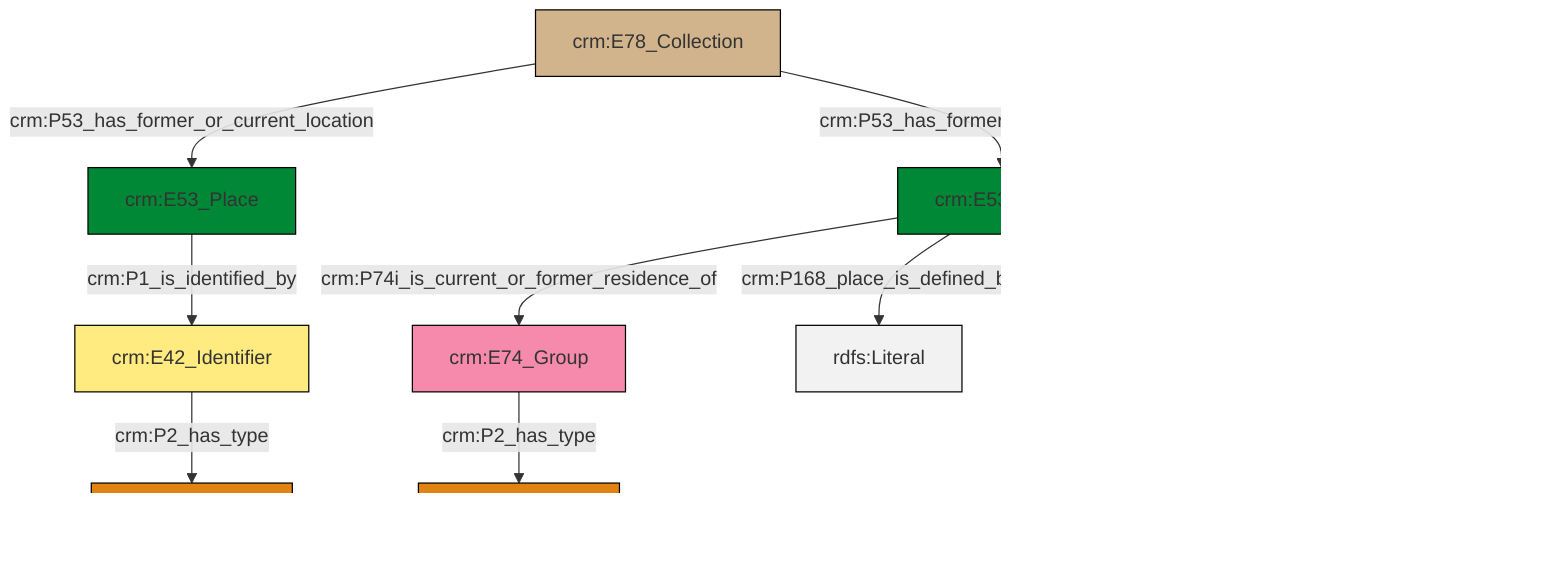 graph TD
classDef Literal fill:#f2f2f2,stroke:#000000;
classDef CRM_Entity fill:#FFFFFF,stroke:#000000;
classDef Temporal_Entity fill:#00C9E6, stroke:#000000;
classDef Type fill:#E18312, stroke:#000000;
classDef Time-Span fill:#2C9C91, stroke:#000000;
classDef Appellation fill:#FFEB7F, stroke:#000000;
classDef Place fill:#008836, stroke:#000000;
classDef Persistent_Item fill:#B266B2, stroke:#000000;
classDef Conceptual_Object fill:#FFD700, stroke:#000000;
classDef Physical_Thing fill:#D2B48C, stroke:#000000;
classDef Actor fill:#f58aad, stroke:#000000;
classDef PC_Classes fill:#4ce600, stroke:#000000;
classDef Multi fill:#cccccc,stroke:#000000;

6["crm:E53_Place"]:::Place -->|crm:P74i_is_current_or_former_residence_of| 7["crm:E74_Group"]:::Actor
6["crm:E53_Place"]:::Place -->|crm:P168_place_is_defined_by| 11[rdfs:Literal]:::Literal
6["crm:E53_Place"]:::Place -->|crm:P2_has_type| 0["crm:E55_Type"]:::Type
12["crm:E41_Appellation"]:::Appellation -->|crm:P2_has_type| 13["crm:E55_Type"]:::Type
8["crm:E78_Collection"]:::Physical_Thing -->|crm:P53_has_former_or_current_location| 2["crm:E53_Place"]:::Place
15["crm:E42_Identifier"]:::Appellation -->|crm:P2_has_type| 18["crm:E55_Type"]:::Type
8["crm:E78_Collection"]:::Physical_Thing -->|crm:P53_has_former_or_current_location| 6["crm:E53_Place"]:::Place
7["crm:E74_Group"]:::Actor -->|crm:P2_has_type| 4["crm:E55_Type"]:::Type
2["crm:E53_Place"]:::Place -->|crm:P1_is_identified_by| 15["crm:E42_Identifier"]:::Appellation
6["crm:E53_Place"]:::Place -->|crm:P1_is_identified_by| 12["crm:E41_Appellation"]:::Appellation